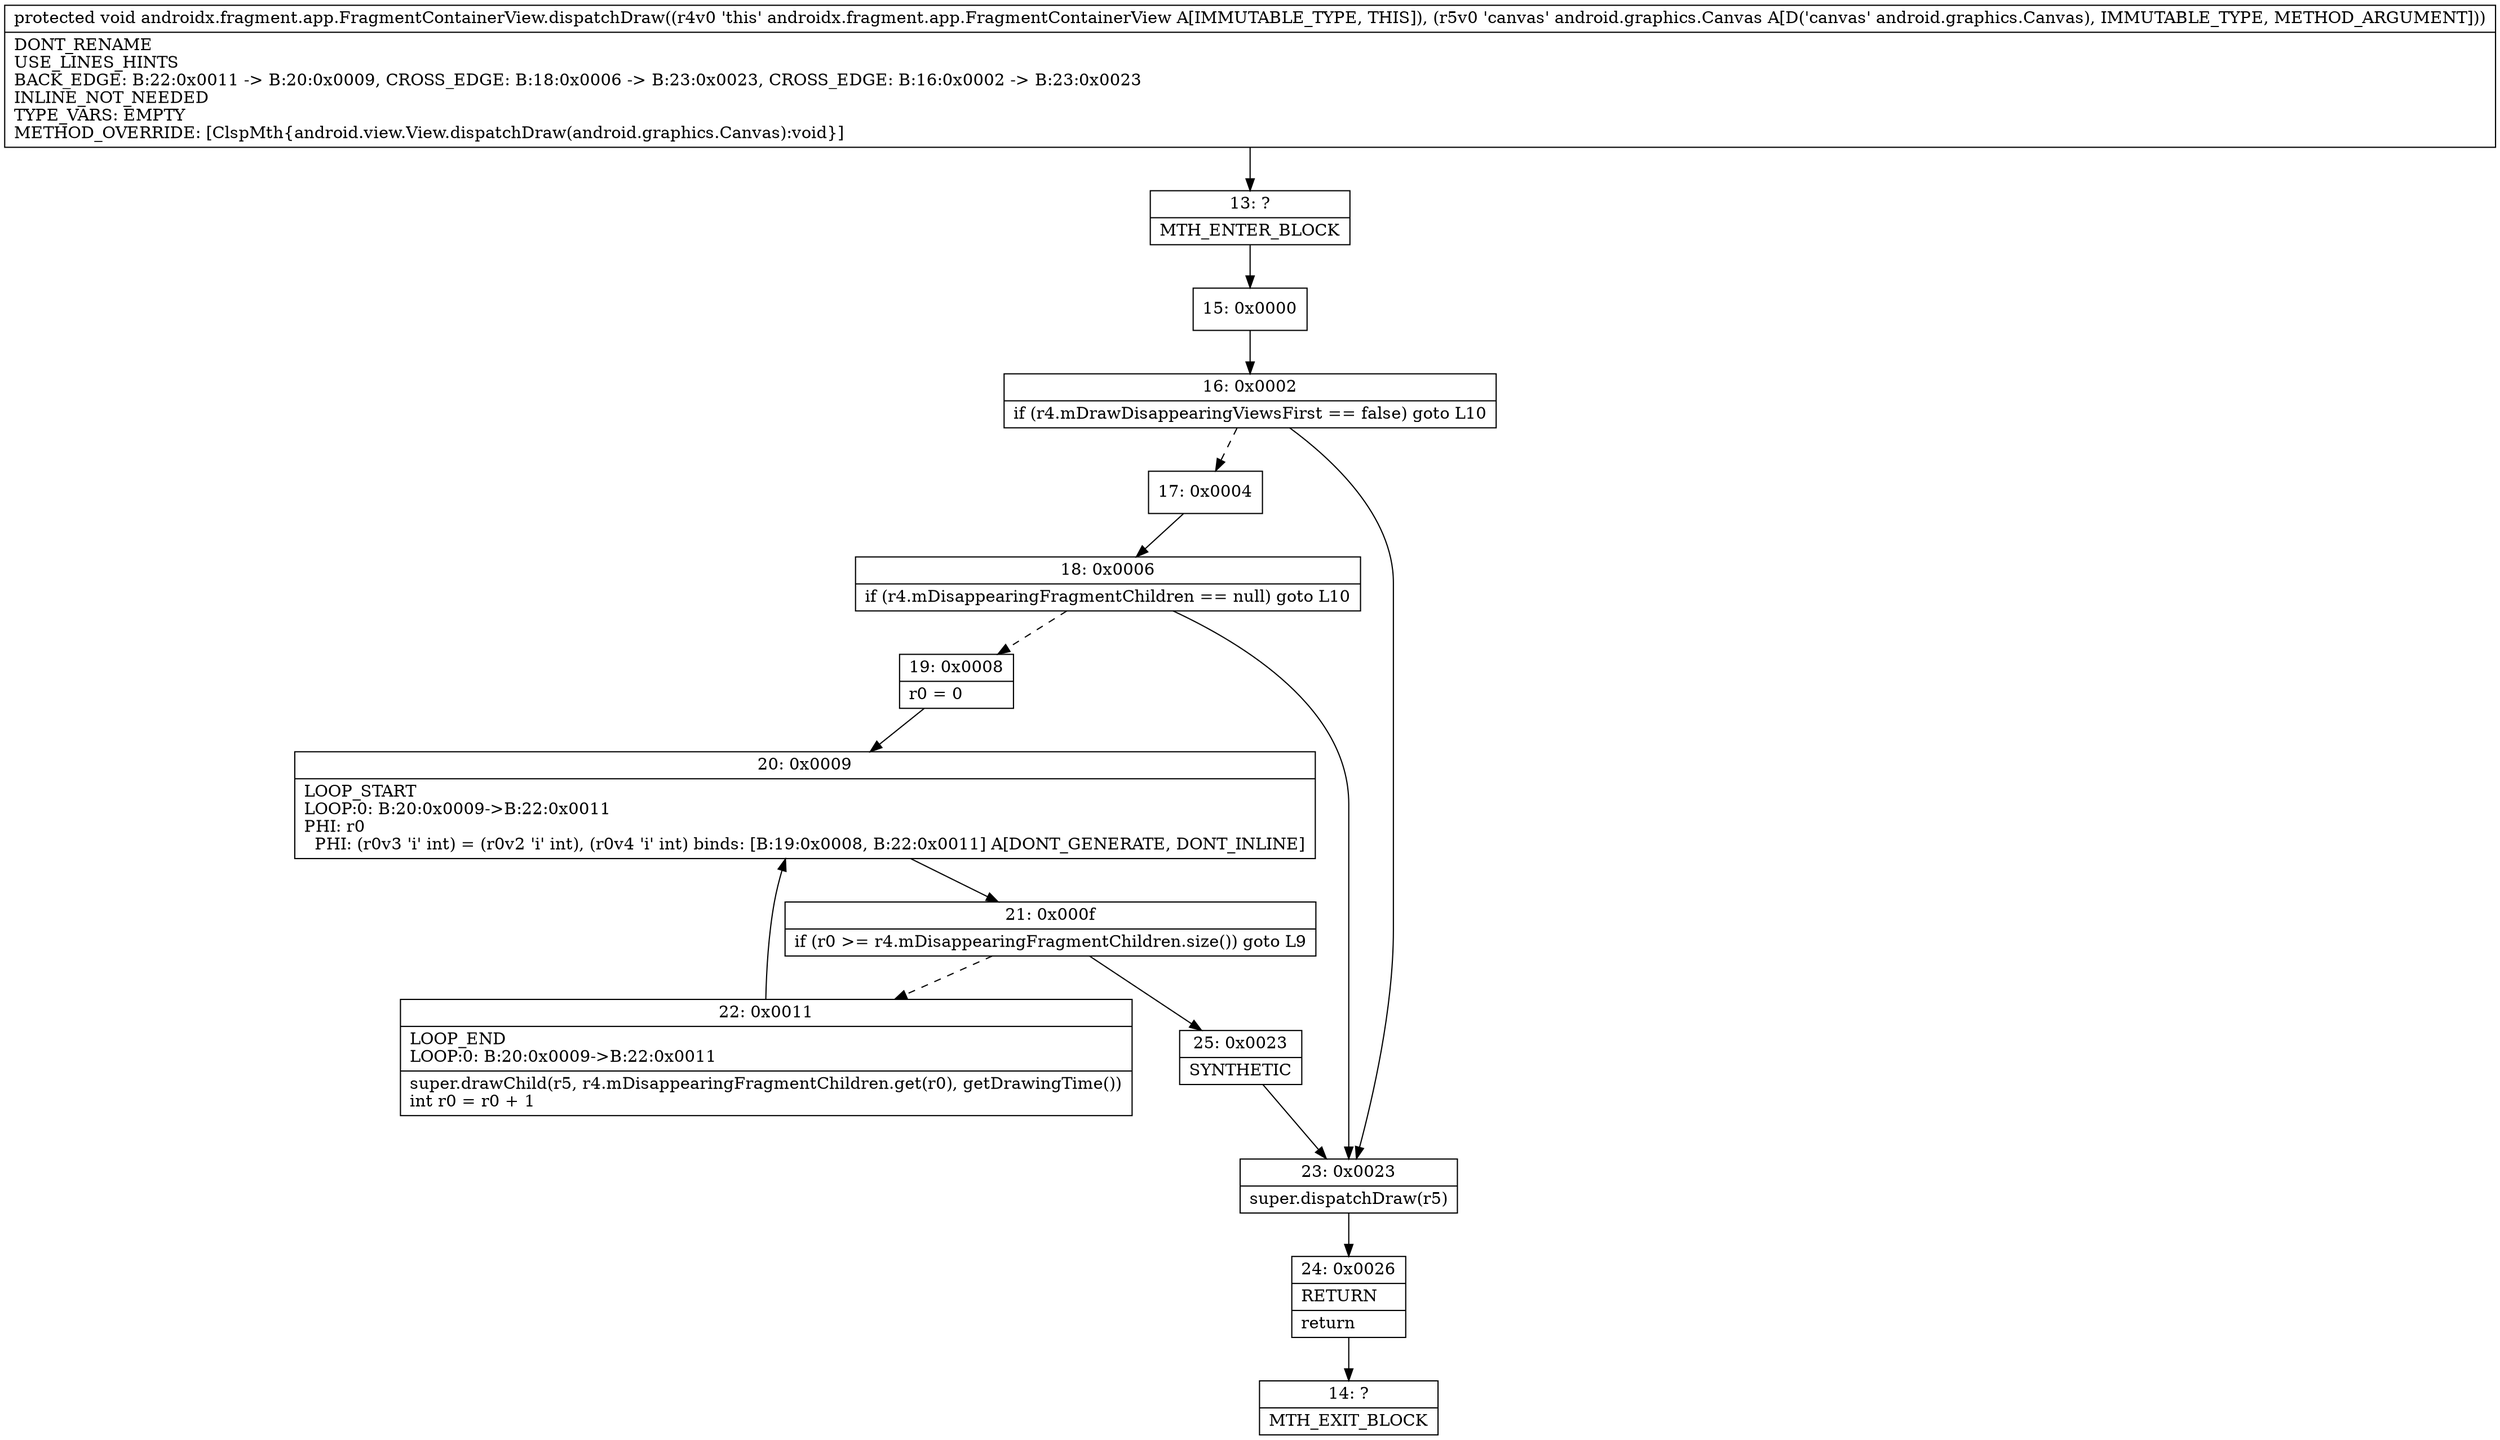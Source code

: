 digraph "CFG forandroidx.fragment.app.FragmentContainerView.dispatchDraw(Landroid\/graphics\/Canvas;)V" {
Node_13 [shape=record,label="{13\:\ ?|MTH_ENTER_BLOCK\l}"];
Node_15 [shape=record,label="{15\:\ 0x0000}"];
Node_16 [shape=record,label="{16\:\ 0x0002|if (r4.mDrawDisappearingViewsFirst == false) goto L10\l}"];
Node_17 [shape=record,label="{17\:\ 0x0004}"];
Node_18 [shape=record,label="{18\:\ 0x0006|if (r4.mDisappearingFragmentChildren == null) goto L10\l}"];
Node_19 [shape=record,label="{19\:\ 0x0008|r0 = 0\l}"];
Node_20 [shape=record,label="{20\:\ 0x0009|LOOP_START\lLOOP:0: B:20:0x0009\-\>B:22:0x0011\lPHI: r0 \l  PHI: (r0v3 'i' int) = (r0v2 'i' int), (r0v4 'i' int) binds: [B:19:0x0008, B:22:0x0011] A[DONT_GENERATE, DONT_INLINE]\l}"];
Node_21 [shape=record,label="{21\:\ 0x000f|if (r0 \>= r4.mDisappearingFragmentChildren.size()) goto L9\l}"];
Node_22 [shape=record,label="{22\:\ 0x0011|LOOP_END\lLOOP:0: B:20:0x0009\-\>B:22:0x0011\l|super.drawChild(r5, r4.mDisappearingFragmentChildren.get(r0), getDrawingTime())\lint r0 = r0 + 1\l}"];
Node_25 [shape=record,label="{25\:\ 0x0023|SYNTHETIC\l}"];
Node_23 [shape=record,label="{23\:\ 0x0023|super.dispatchDraw(r5)\l}"];
Node_24 [shape=record,label="{24\:\ 0x0026|RETURN\l|return\l}"];
Node_14 [shape=record,label="{14\:\ ?|MTH_EXIT_BLOCK\l}"];
MethodNode[shape=record,label="{protected void androidx.fragment.app.FragmentContainerView.dispatchDraw((r4v0 'this' androidx.fragment.app.FragmentContainerView A[IMMUTABLE_TYPE, THIS]), (r5v0 'canvas' android.graphics.Canvas A[D('canvas' android.graphics.Canvas), IMMUTABLE_TYPE, METHOD_ARGUMENT]))  | DONT_RENAME\lUSE_LINES_HINTS\lBACK_EDGE: B:22:0x0011 \-\> B:20:0x0009, CROSS_EDGE: B:18:0x0006 \-\> B:23:0x0023, CROSS_EDGE: B:16:0x0002 \-\> B:23:0x0023\lINLINE_NOT_NEEDED\lTYPE_VARS: EMPTY\lMETHOD_OVERRIDE: [ClspMth\{android.view.View.dispatchDraw(android.graphics.Canvas):void\}]\l}"];
MethodNode -> Node_13;Node_13 -> Node_15;
Node_15 -> Node_16;
Node_16 -> Node_17[style=dashed];
Node_16 -> Node_23;
Node_17 -> Node_18;
Node_18 -> Node_19[style=dashed];
Node_18 -> Node_23;
Node_19 -> Node_20;
Node_20 -> Node_21;
Node_21 -> Node_22[style=dashed];
Node_21 -> Node_25;
Node_22 -> Node_20;
Node_25 -> Node_23;
Node_23 -> Node_24;
Node_24 -> Node_14;
}

